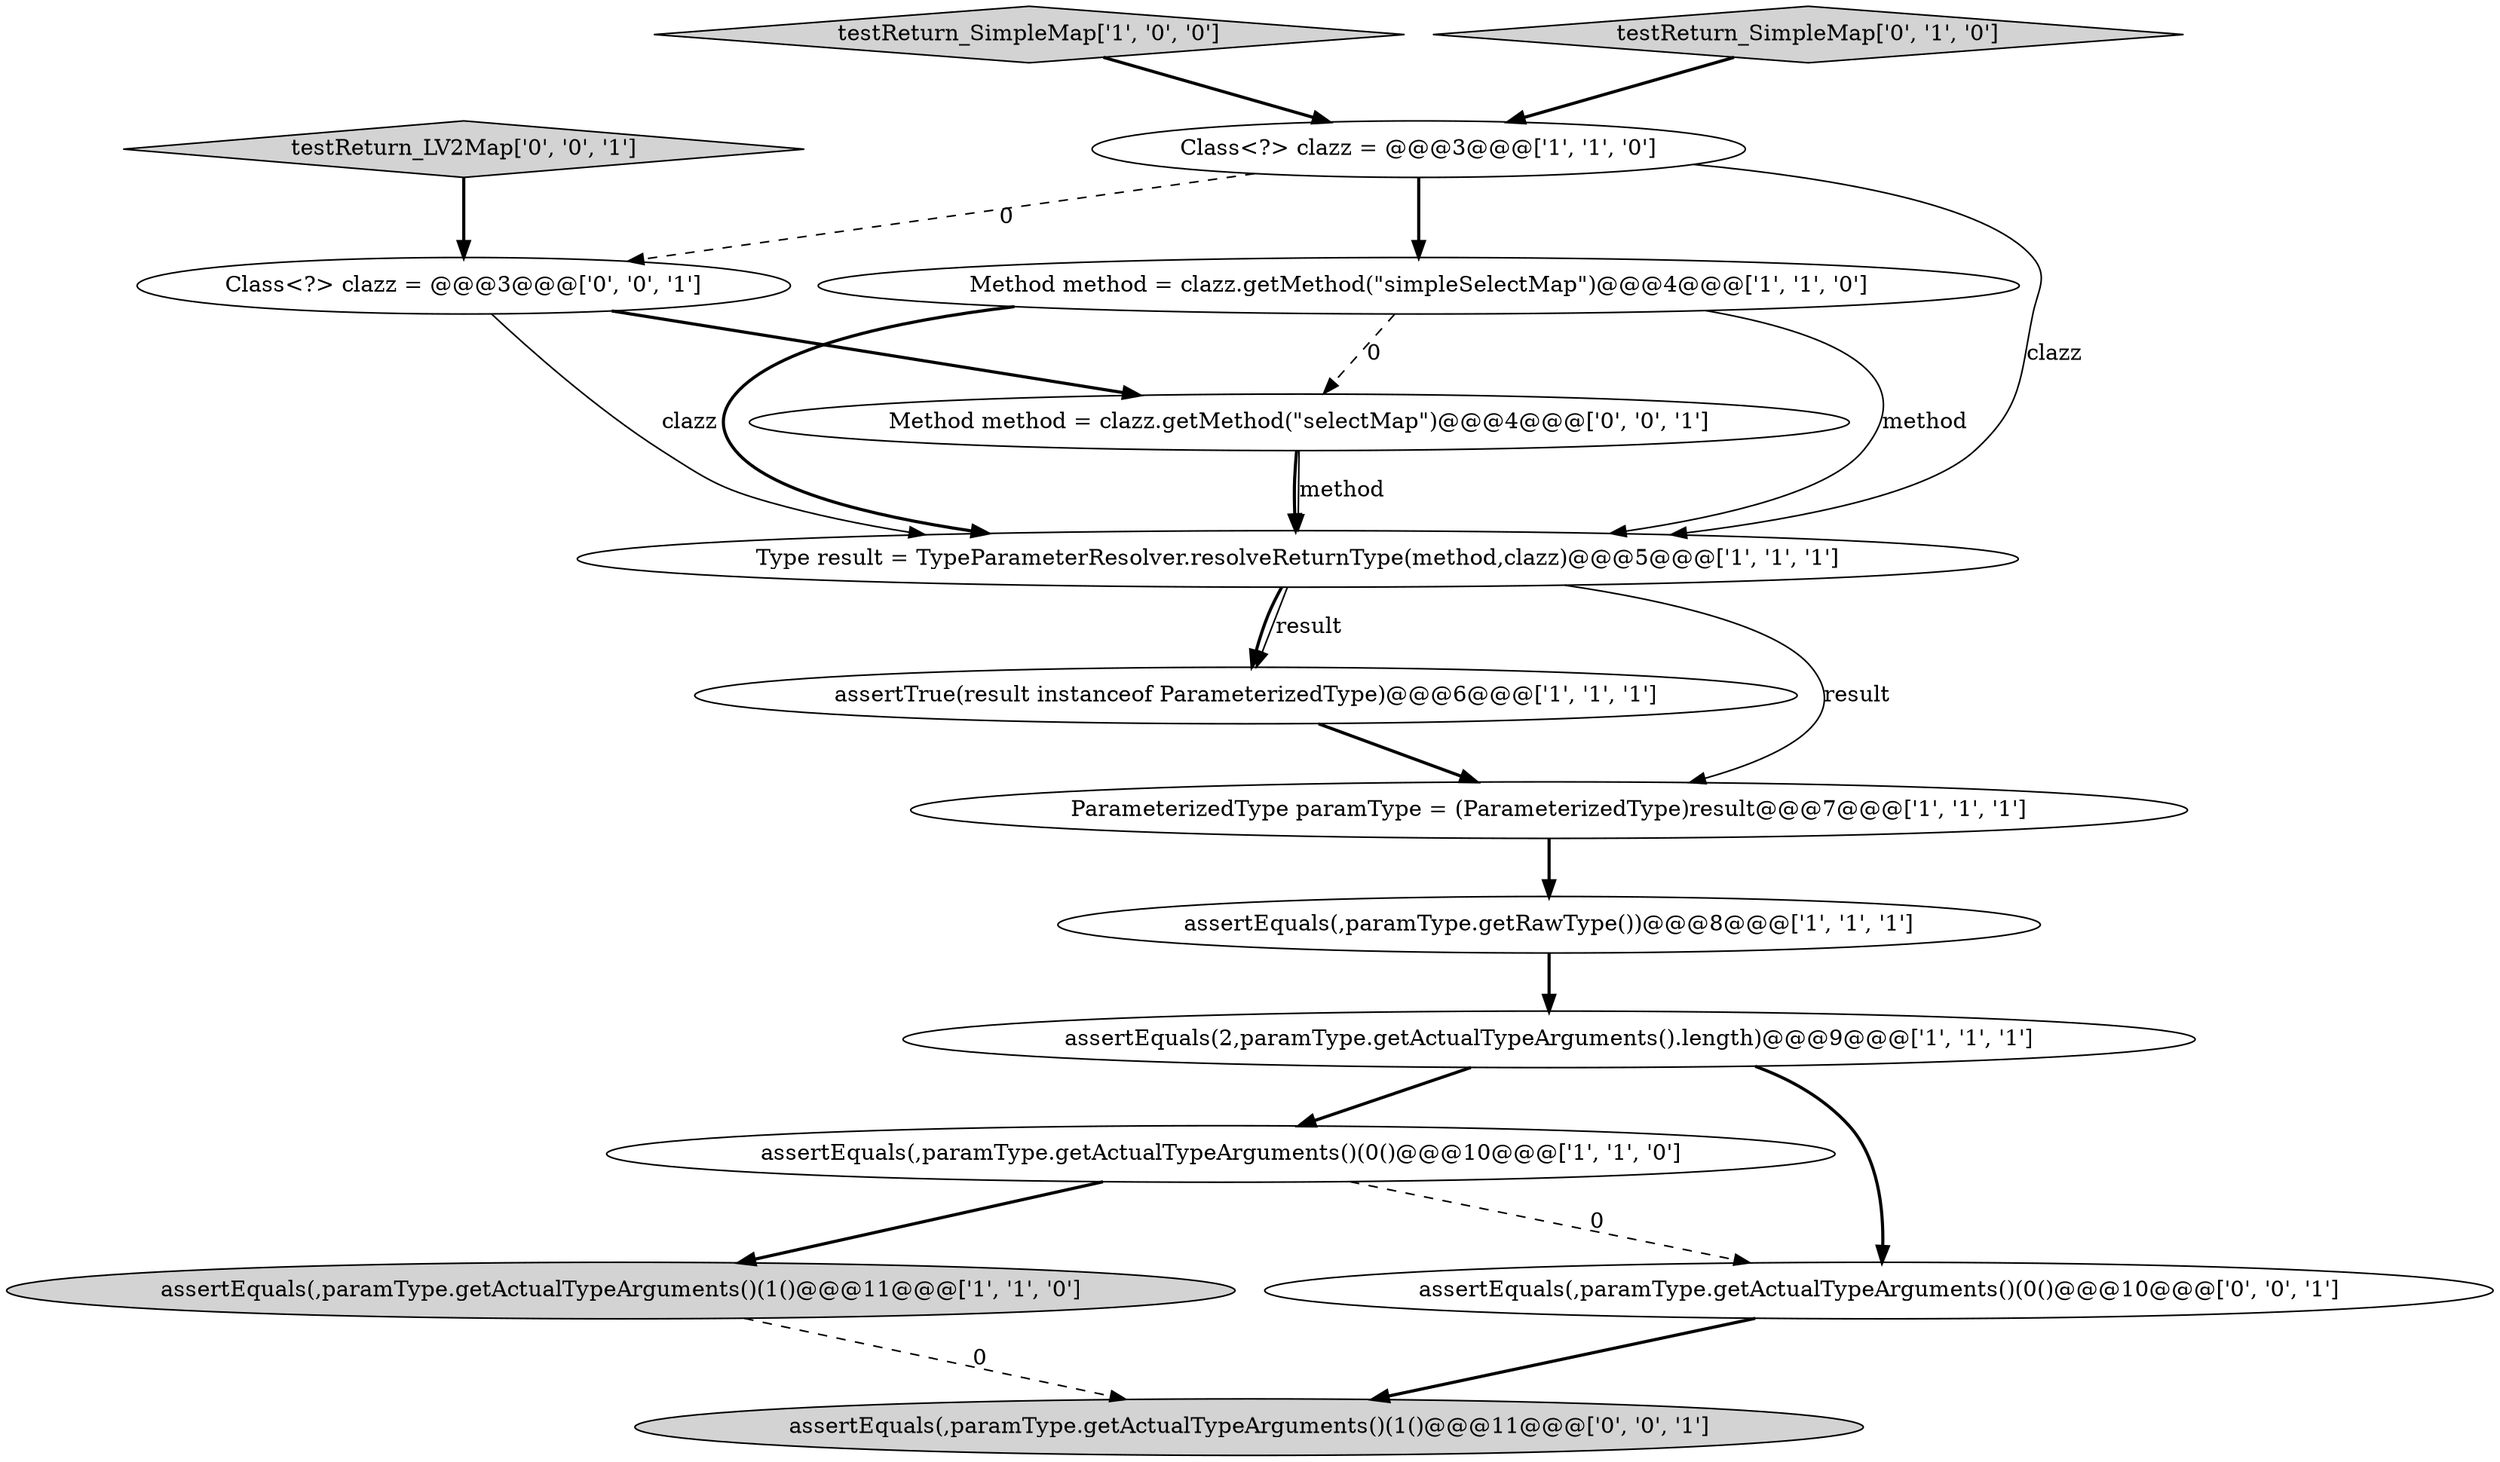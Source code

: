 digraph {
2 [style = filled, label = "assertTrue(result instanceof ParameterizedType)@@@6@@@['1', '1', '1']", fillcolor = white, shape = ellipse image = "AAA0AAABBB1BBB"];
13 [style = filled, label = "assertEquals(,paramType.getActualTypeArguments()(1()@@@11@@@['0', '0', '1']", fillcolor = lightgray, shape = ellipse image = "AAA0AAABBB3BBB"];
1 [style = filled, label = "assertEquals(2,paramType.getActualTypeArguments().length)@@@9@@@['1', '1', '1']", fillcolor = white, shape = ellipse image = "AAA0AAABBB1BBB"];
8 [style = filled, label = "Class<?> clazz = @@@3@@@['1', '1', '0']", fillcolor = white, shape = ellipse image = "AAA0AAABBB1BBB"];
6 [style = filled, label = "testReturn_SimpleMap['1', '0', '0']", fillcolor = lightgray, shape = diamond image = "AAA0AAABBB1BBB"];
15 [style = filled, label = "Method method = clazz.getMethod(\"selectMap\")@@@4@@@['0', '0', '1']", fillcolor = white, shape = ellipse image = "AAA0AAABBB3BBB"];
0 [style = filled, label = "assertEquals(,paramType.getRawType())@@@8@@@['1', '1', '1']", fillcolor = white, shape = ellipse image = "AAA0AAABBB1BBB"];
7 [style = filled, label = "Method method = clazz.getMethod(\"simpleSelectMap\")@@@4@@@['1', '1', '0']", fillcolor = white, shape = ellipse image = "AAA0AAABBB1BBB"];
10 [style = filled, label = "testReturn_SimpleMap['0', '1', '0']", fillcolor = lightgray, shape = diamond image = "AAA0AAABBB2BBB"];
14 [style = filled, label = "testReturn_LV2Map['0', '0', '1']", fillcolor = lightgray, shape = diamond image = "AAA0AAABBB3BBB"];
11 [style = filled, label = "Class<?> clazz = @@@3@@@['0', '0', '1']", fillcolor = white, shape = ellipse image = "AAA0AAABBB3BBB"];
9 [style = filled, label = "ParameterizedType paramType = (ParameterizedType)result@@@7@@@['1', '1', '1']", fillcolor = white, shape = ellipse image = "AAA0AAABBB1BBB"];
5 [style = filled, label = "Type result = TypeParameterResolver.resolveReturnType(method,clazz)@@@5@@@['1', '1', '1']", fillcolor = white, shape = ellipse image = "AAA0AAABBB1BBB"];
4 [style = filled, label = "assertEquals(,paramType.getActualTypeArguments()(1()@@@11@@@['1', '1', '0']", fillcolor = lightgray, shape = ellipse image = "AAA0AAABBB1BBB"];
3 [style = filled, label = "assertEquals(,paramType.getActualTypeArguments()(0()@@@10@@@['1', '1', '0']", fillcolor = white, shape = ellipse image = "AAA0AAABBB1BBB"];
12 [style = filled, label = "assertEquals(,paramType.getActualTypeArguments()(0()@@@10@@@['0', '0', '1']", fillcolor = white, shape = ellipse image = "AAA0AAABBB3BBB"];
11->5 [style = solid, label="clazz"];
9->0 [style = bold, label=""];
7->5 [style = solid, label="method"];
5->9 [style = solid, label="result"];
5->2 [style = solid, label="result"];
1->3 [style = bold, label=""];
2->9 [style = bold, label=""];
3->4 [style = bold, label=""];
15->5 [style = bold, label=""];
11->15 [style = bold, label=""];
8->7 [style = bold, label=""];
12->13 [style = bold, label=""];
5->2 [style = bold, label=""];
7->5 [style = bold, label=""];
3->12 [style = dashed, label="0"];
10->8 [style = bold, label=""];
0->1 [style = bold, label=""];
8->5 [style = solid, label="clazz"];
6->8 [style = bold, label=""];
1->12 [style = bold, label=""];
7->15 [style = dashed, label="0"];
8->11 [style = dashed, label="0"];
4->13 [style = dashed, label="0"];
14->11 [style = bold, label=""];
15->5 [style = solid, label="method"];
}
